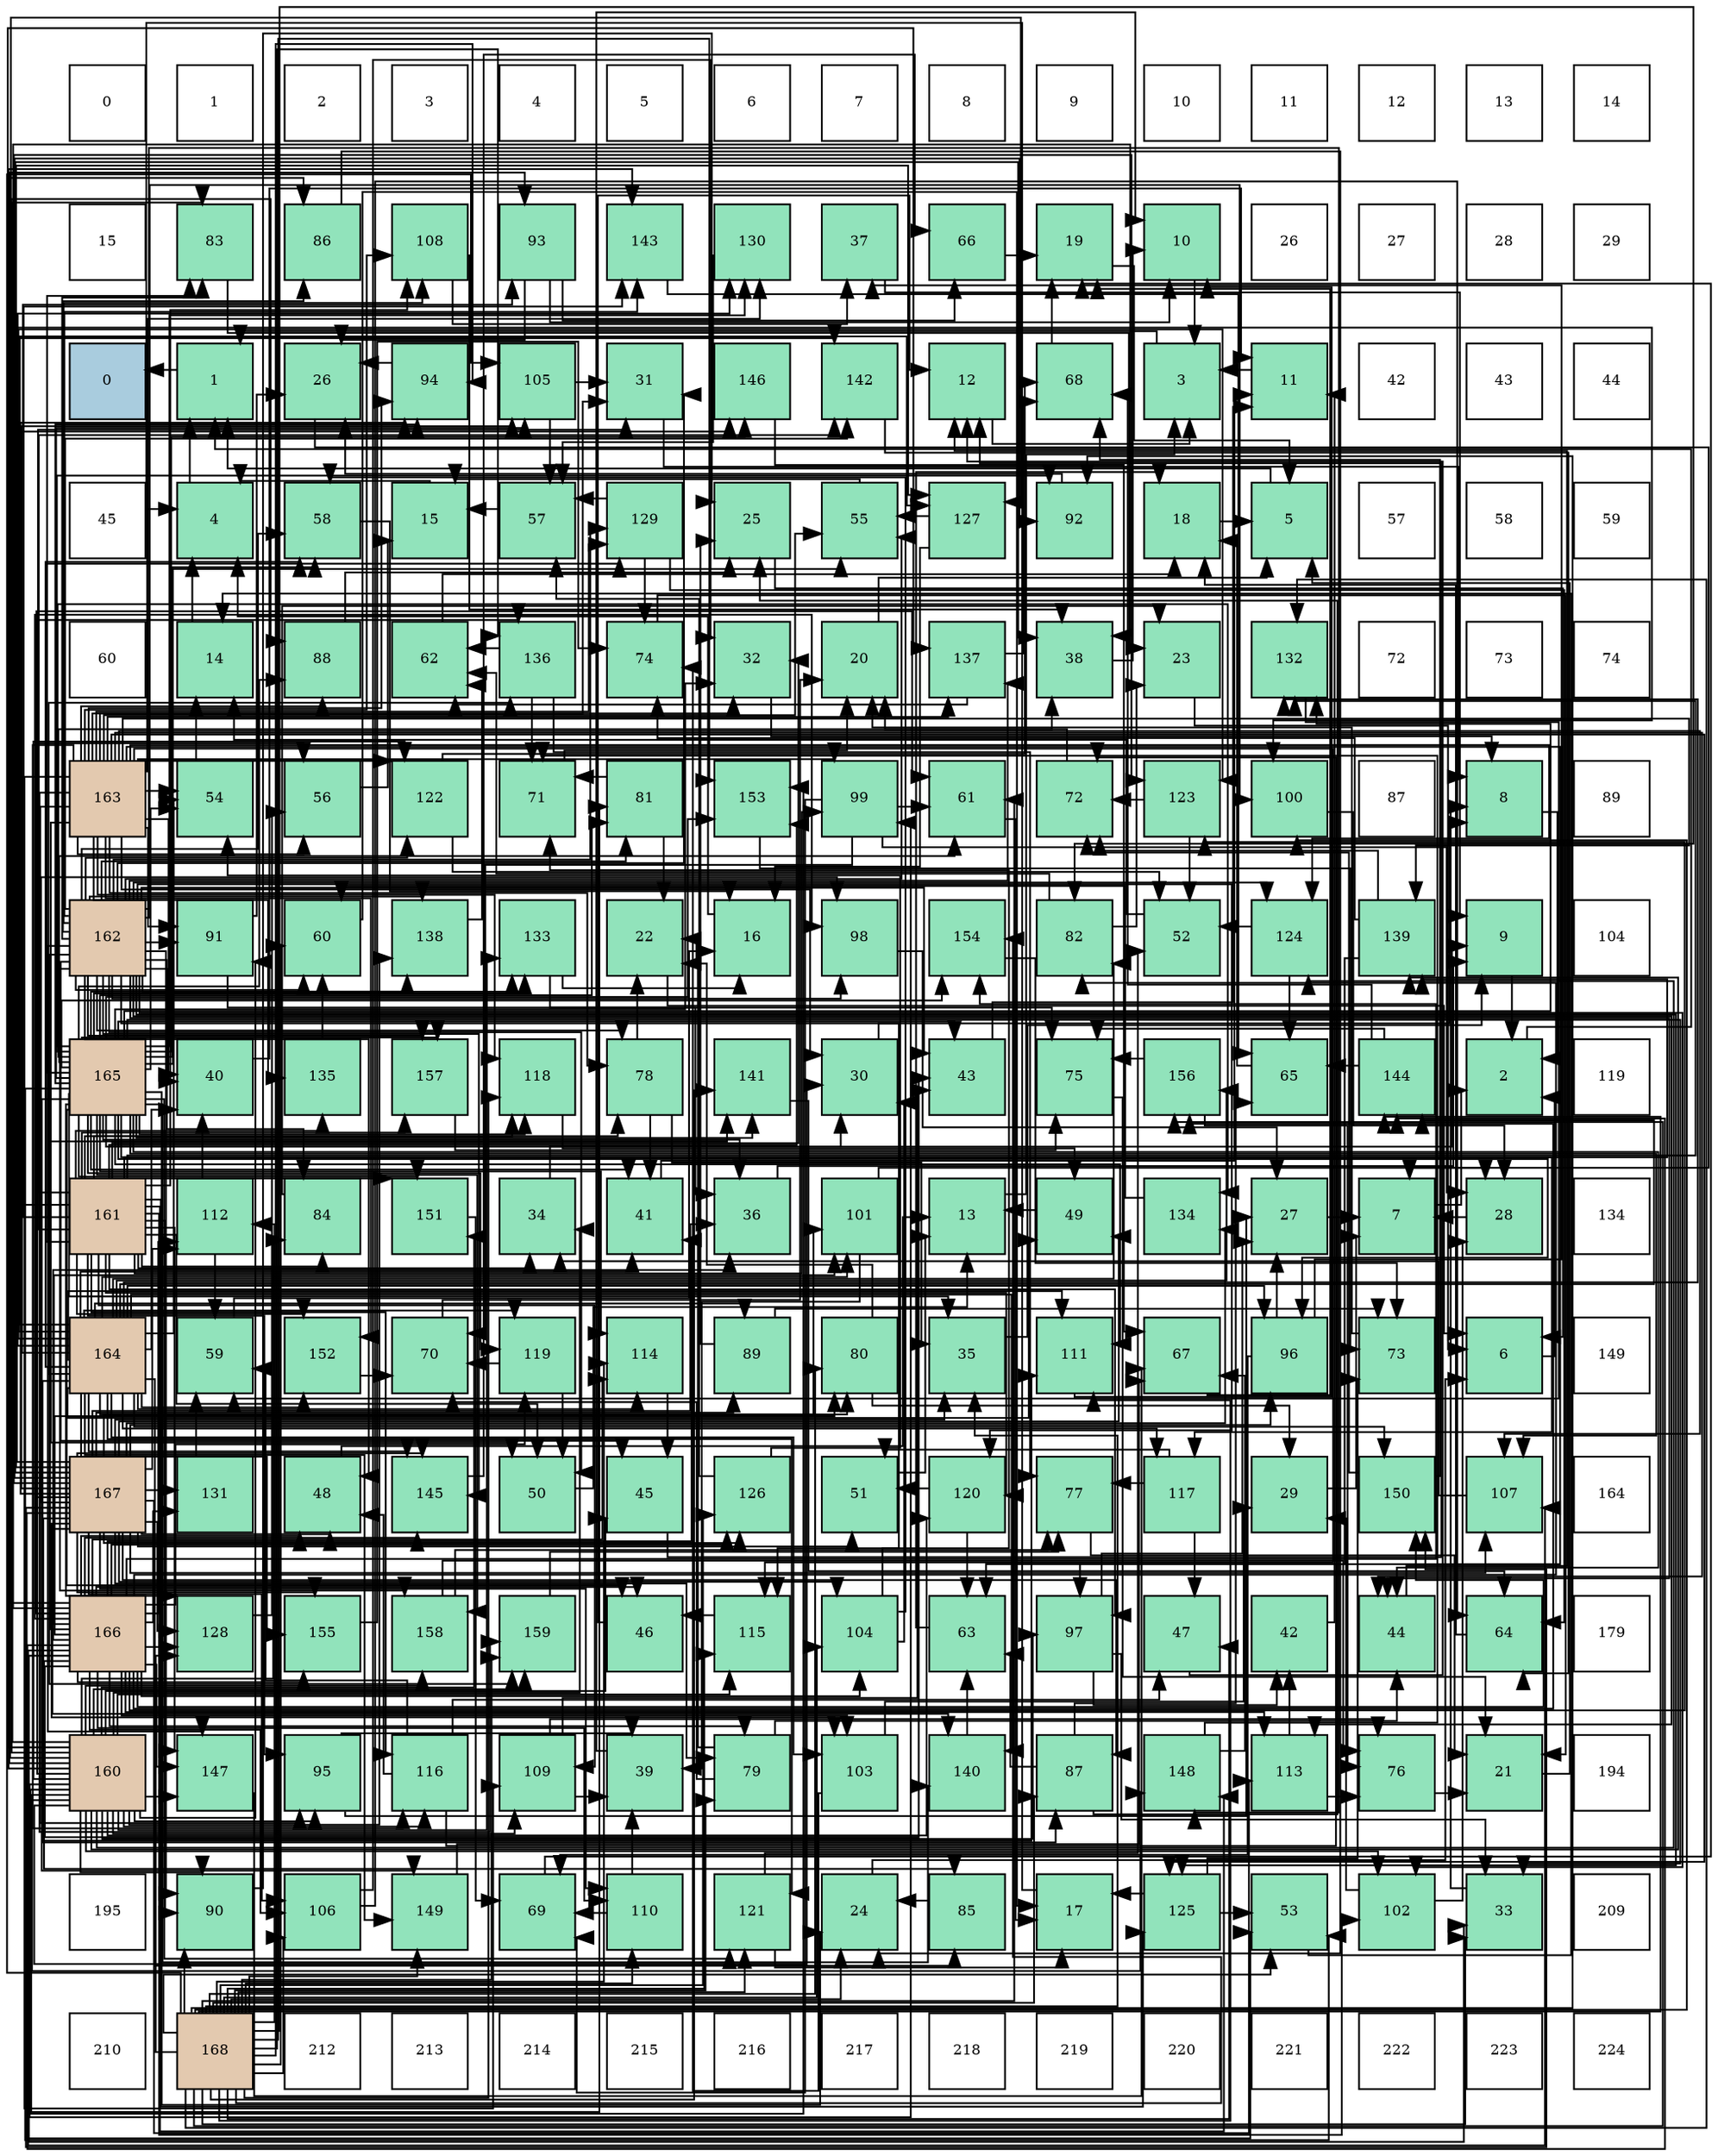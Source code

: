 digraph layout{
 rankdir=TB;
 splines=ortho;
 node [style=filled shape=square fixedsize=true width=0.6];
0[label="0", fontsize=8, fillcolor="#ffffff"];
1[label="1", fontsize=8, fillcolor="#ffffff"];
2[label="2", fontsize=8, fillcolor="#ffffff"];
3[label="3", fontsize=8, fillcolor="#ffffff"];
4[label="4", fontsize=8, fillcolor="#ffffff"];
5[label="5", fontsize=8, fillcolor="#ffffff"];
6[label="6", fontsize=8, fillcolor="#ffffff"];
7[label="7", fontsize=8, fillcolor="#ffffff"];
8[label="8", fontsize=8, fillcolor="#ffffff"];
9[label="9", fontsize=8, fillcolor="#ffffff"];
10[label="10", fontsize=8, fillcolor="#ffffff"];
11[label="11", fontsize=8, fillcolor="#ffffff"];
12[label="12", fontsize=8, fillcolor="#ffffff"];
13[label="13", fontsize=8, fillcolor="#ffffff"];
14[label="14", fontsize=8, fillcolor="#ffffff"];
15[label="15", fontsize=8, fillcolor="#ffffff"];
16[label="83", fontsize=8, fillcolor="#91e3bb"];
17[label="86", fontsize=8, fillcolor="#91e3bb"];
18[label="108", fontsize=8, fillcolor="#91e3bb"];
19[label="93", fontsize=8, fillcolor="#91e3bb"];
20[label="143", fontsize=8, fillcolor="#91e3bb"];
21[label="130", fontsize=8, fillcolor="#91e3bb"];
22[label="37", fontsize=8, fillcolor="#91e3bb"];
23[label="66", fontsize=8, fillcolor="#91e3bb"];
24[label="19", fontsize=8, fillcolor="#91e3bb"];
25[label="10", fontsize=8, fillcolor="#91e3bb"];
26[label="26", fontsize=8, fillcolor="#ffffff"];
27[label="27", fontsize=8, fillcolor="#ffffff"];
28[label="28", fontsize=8, fillcolor="#ffffff"];
29[label="29", fontsize=8, fillcolor="#ffffff"];
30[label="0", fontsize=8, fillcolor="#a9ccde"];
31[label="1", fontsize=8, fillcolor="#91e3bb"];
32[label="26", fontsize=8, fillcolor="#91e3bb"];
33[label="94", fontsize=8, fillcolor="#91e3bb"];
34[label="105", fontsize=8, fillcolor="#91e3bb"];
35[label="31", fontsize=8, fillcolor="#91e3bb"];
36[label="146", fontsize=8, fillcolor="#91e3bb"];
37[label="142", fontsize=8, fillcolor="#91e3bb"];
38[label="12", fontsize=8, fillcolor="#91e3bb"];
39[label="68", fontsize=8, fillcolor="#91e3bb"];
40[label="3", fontsize=8, fillcolor="#91e3bb"];
41[label="11", fontsize=8, fillcolor="#91e3bb"];
42[label="42", fontsize=8, fillcolor="#ffffff"];
43[label="43", fontsize=8, fillcolor="#ffffff"];
44[label="44", fontsize=8, fillcolor="#ffffff"];
45[label="45", fontsize=8, fillcolor="#ffffff"];
46[label="4", fontsize=8, fillcolor="#91e3bb"];
47[label="58", fontsize=8, fillcolor="#91e3bb"];
48[label="15", fontsize=8, fillcolor="#91e3bb"];
49[label="57", fontsize=8, fillcolor="#91e3bb"];
50[label="129", fontsize=8, fillcolor="#91e3bb"];
51[label="25", fontsize=8, fillcolor="#91e3bb"];
52[label="55", fontsize=8, fillcolor="#91e3bb"];
53[label="127", fontsize=8, fillcolor="#91e3bb"];
54[label="92", fontsize=8, fillcolor="#91e3bb"];
55[label="18", fontsize=8, fillcolor="#91e3bb"];
56[label="5", fontsize=8, fillcolor="#91e3bb"];
57[label="57", fontsize=8, fillcolor="#ffffff"];
58[label="58", fontsize=8, fillcolor="#ffffff"];
59[label="59", fontsize=8, fillcolor="#ffffff"];
60[label="60", fontsize=8, fillcolor="#ffffff"];
61[label="14", fontsize=8, fillcolor="#91e3bb"];
62[label="88", fontsize=8, fillcolor="#91e3bb"];
63[label="62", fontsize=8, fillcolor="#91e3bb"];
64[label="136", fontsize=8, fillcolor="#91e3bb"];
65[label="74", fontsize=8, fillcolor="#91e3bb"];
66[label="32", fontsize=8, fillcolor="#91e3bb"];
67[label="20", fontsize=8, fillcolor="#91e3bb"];
68[label="137", fontsize=8, fillcolor="#91e3bb"];
69[label="38", fontsize=8, fillcolor="#91e3bb"];
70[label="23", fontsize=8, fillcolor="#91e3bb"];
71[label="132", fontsize=8, fillcolor="#91e3bb"];
72[label="72", fontsize=8, fillcolor="#ffffff"];
73[label="73", fontsize=8, fillcolor="#ffffff"];
74[label="74", fontsize=8, fillcolor="#ffffff"];
75[label="163", fontsize=8, fillcolor="#e3c9af"];
76[label="54", fontsize=8, fillcolor="#91e3bb"];
77[label="56", fontsize=8, fillcolor="#91e3bb"];
78[label="122", fontsize=8, fillcolor="#91e3bb"];
79[label="71", fontsize=8, fillcolor="#91e3bb"];
80[label="81", fontsize=8, fillcolor="#91e3bb"];
81[label="153", fontsize=8, fillcolor="#91e3bb"];
82[label="99", fontsize=8, fillcolor="#91e3bb"];
83[label="61", fontsize=8, fillcolor="#91e3bb"];
84[label="72", fontsize=8, fillcolor="#91e3bb"];
85[label="123", fontsize=8, fillcolor="#91e3bb"];
86[label="100", fontsize=8, fillcolor="#91e3bb"];
87[label="87", fontsize=8, fillcolor="#ffffff"];
88[label="8", fontsize=8, fillcolor="#91e3bb"];
89[label="89", fontsize=8, fillcolor="#ffffff"];
90[label="162", fontsize=8, fillcolor="#e3c9af"];
91[label="91", fontsize=8, fillcolor="#91e3bb"];
92[label="60", fontsize=8, fillcolor="#91e3bb"];
93[label="138", fontsize=8, fillcolor="#91e3bb"];
94[label="133", fontsize=8, fillcolor="#91e3bb"];
95[label="22", fontsize=8, fillcolor="#91e3bb"];
96[label="16", fontsize=8, fillcolor="#91e3bb"];
97[label="98", fontsize=8, fillcolor="#91e3bb"];
98[label="154", fontsize=8, fillcolor="#91e3bb"];
99[label="82", fontsize=8, fillcolor="#91e3bb"];
100[label="52", fontsize=8, fillcolor="#91e3bb"];
101[label="124", fontsize=8, fillcolor="#91e3bb"];
102[label="139", fontsize=8, fillcolor="#91e3bb"];
103[label="9", fontsize=8, fillcolor="#91e3bb"];
104[label="104", fontsize=8, fillcolor="#ffffff"];
105[label="165", fontsize=8, fillcolor="#e3c9af"];
106[label="40", fontsize=8, fillcolor="#91e3bb"];
107[label="135", fontsize=8, fillcolor="#91e3bb"];
108[label="157", fontsize=8, fillcolor="#91e3bb"];
109[label="118", fontsize=8, fillcolor="#91e3bb"];
110[label="78", fontsize=8, fillcolor="#91e3bb"];
111[label="141", fontsize=8, fillcolor="#91e3bb"];
112[label="30", fontsize=8, fillcolor="#91e3bb"];
113[label="43", fontsize=8, fillcolor="#91e3bb"];
114[label="75", fontsize=8, fillcolor="#91e3bb"];
115[label="156", fontsize=8, fillcolor="#91e3bb"];
116[label="65", fontsize=8, fillcolor="#91e3bb"];
117[label="144", fontsize=8, fillcolor="#91e3bb"];
118[label="2", fontsize=8, fillcolor="#91e3bb"];
119[label="119", fontsize=8, fillcolor="#ffffff"];
120[label="161", fontsize=8, fillcolor="#e3c9af"];
121[label="112", fontsize=8, fillcolor="#91e3bb"];
122[label="84", fontsize=8, fillcolor="#91e3bb"];
123[label="151", fontsize=8, fillcolor="#91e3bb"];
124[label="34", fontsize=8, fillcolor="#91e3bb"];
125[label="41", fontsize=8, fillcolor="#91e3bb"];
126[label="36", fontsize=8, fillcolor="#91e3bb"];
127[label="101", fontsize=8, fillcolor="#91e3bb"];
128[label="13", fontsize=8, fillcolor="#91e3bb"];
129[label="49", fontsize=8, fillcolor="#91e3bb"];
130[label="134", fontsize=8, fillcolor="#91e3bb"];
131[label="27", fontsize=8, fillcolor="#91e3bb"];
132[label="7", fontsize=8, fillcolor="#91e3bb"];
133[label="28", fontsize=8, fillcolor="#91e3bb"];
134[label="134", fontsize=8, fillcolor="#ffffff"];
135[label="164", fontsize=8, fillcolor="#e3c9af"];
136[label="59", fontsize=8, fillcolor="#91e3bb"];
137[label="152", fontsize=8, fillcolor="#91e3bb"];
138[label="70", fontsize=8, fillcolor="#91e3bb"];
139[label="119", fontsize=8, fillcolor="#91e3bb"];
140[label="114", fontsize=8, fillcolor="#91e3bb"];
141[label="89", fontsize=8, fillcolor="#91e3bb"];
142[label="80", fontsize=8, fillcolor="#91e3bb"];
143[label="35", fontsize=8, fillcolor="#91e3bb"];
144[label="111", fontsize=8, fillcolor="#91e3bb"];
145[label="67", fontsize=8, fillcolor="#91e3bb"];
146[label="96", fontsize=8, fillcolor="#91e3bb"];
147[label="73", fontsize=8, fillcolor="#91e3bb"];
148[label="6", fontsize=8, fillcolor="#91e3bb"];
149[label="149", fontsize=8, fillcolor="#ffffff"];
150[label="167", fontsize=8, fillcolor="#e3c9af"];
151[label="131", fontsize=8, fillcolor="#91e3bb"];
152[label="48", fontsize=8, fillcolor="#91e3bb"];
153[label="145", fontsize=8, fillcolor="#91e3bb"];
154[label="50", fontsize=8, fillcolor="#91e3bb"];
155[label="45", fontsize=8, fillcolor="#91e3bb"];
156[label="126", fontsize=8, fillcolor="#91e3bb"];
157[label="51", fontsize=8, fillcolor="#91e3bb"];
158[label="120", fontsize=8, fillcolor="#91e3bb"];
159[label="77", fontsize=8, fillcolor="#91e3bb"];
160[label="117", fontsize=8, fillcolor="#91e3bb"];
161[label="29", fontsize=8, fillcolor="#91e3bb"];
162[label="150", fontsize=8, fillcolor="#91e3bb"];
163[label="107", fontsize=8, fillcolor="#91e3bb"];
164[label="164", fontsize=8, fillcolor="#ffffff"];
165[label="166", fontsize=8, fillcolor="#e3c9af"];
166[label="128", fontsize=8, fillcolor="#91e3bb"];
167[label="155", fontsize=8, fillcolor="#91e3bb"];
168[label="158", fontsize=8, fillcolor="#91e3bb"];
169[label="159", fontsize=8, fillcolor="#91e3bb"];
170[label="46", fontsize=8, fillcolor="#91e3bb"];
171[label="115", fontsize=8, fillcolor="#91e3bb"];
172[label="104", fontsize=8, fillcolor="#91e3bb"];
173[label="63", fontsize=8, fillcolor="#91e3bb"];
174[label="97", fontsize=8, fillcolor="#91e3bb"];
175[label="47", fontsize=8, fillcolor="#91e3bb"];
176[label="42", fontsize=8, fillcolor="#91e3bb"];
177[label="44", fontsize=8, fillcolor="#91e3bb"];
178[label="64", fontsize=8, fillcolor="#91e3bb"];
179[label="179", fontsize=8, fillcolor="#ffffff"];
180[label="160", fontsize=8, fillcolor="#e3c9af"];
181[label="147", fontsize=8, fillcolor="#91e3bb"];
182[label="95", fontsize=8, fillcolor="#91e3bb"];
183[label="116", fontsize=8, fillcolor="#91e3bb"];
184[label="109", fontsize=8, fillcolor="#91e3bb"];
185[label="39", fontsize=8, fillcolor="#91e3bb"];
186[label="79", fontsize=8, fillcolor="#91e3bb"];
187[label="103", fontsize=8, fillcolor="#91e3bb"];
188[label="140", fontsize=8, fillcolor="#91e3bb"];
189[label="87", fontsize=8, fillcolor="#91e3bb"];
190[label="148", fontsize=8, fillcolor="#91e3bb"];
191[label="113", fontsize=8, fillcolor="#91e3bb"];
192[label="76", fontsize=8, fillcolor="#91e3bb"];
193[label="21", fontsize=8, fillcolor="#91e3bb"];
194[label="194", fontsize=8, fillcolor="#ffffff"];
195[label="195", fontsize=8, fillcolor="#ffffff"];
196[label="90", fontsize=8, fillcolor="#91e3bb"];
197[label="106", fontsize=8, fillcolor="#91e3bb"];
198[label="149", fontsize=8, fillcolor="#91e3bb"];
199[label="69", fontsize=8, fillcolor="#91e3bb"];
200[label="110", fontsize=8, fillcolor="#91e3bb"];
201[label="121", fontsize=8, fillcolor="#91e3bb"];
202[label="24", fontsize=8, fillcolor="#91e3bb"];
203[label="85", fontsize=8, fillcolor="#91e3bb"];
204[label="17", fontsize=8, fillcolor="#91e3bb"];
205[label="125", fontsize=8, fillcolor="#91e3bb"];
206[label="53", fontsize=8, fillcolor="#91e3bb"];
207[label="102", fontsize=8, fillcolor="#91e3bb"];
208[label="33", fontsize=8, fillcolor="#91e3bb"];
209[label="209", fontsize=8, fillcolor="#ffffff"];
210[label="210", fontsize=8, fillcolor="#ffffff"];
211[label="168", fontsize=8, fillcolor="#e3c9af"];
212[label="212", fontsize=8, fillcolor="#ffffff"];
213[label="213", fontsize=8, fillcolor="#ffffff"];
214[label="214", fontsize=8, fillcolor="#ffffff"];
215[label="215", fontsize=8, fillcolor="#ffffff"];
216[label="216", fontsize=8, fillcolor="#ffffff"];
217[label="217", fontsize=8, fillcolor="#ffffff"];
218[label="218", fontsize=8, fillcolor="#ffffff"];
219[label="219", fontsize=8, fillcolor="#ffffff"];
220[label="220", fontsize=8, fillcolor="#ffffff"];
221[label="221", fontsize=8, fillcolor="#ffffff"];
222[label="222", fontsize=8, fillcolor="#ffffff"];
223[label="223", fontsize=8, fillcolor="#ffffff"];
224[label="224", fontsize=8, fillcolor="#ffffff"];
edge [constraint=false, style=vis];31 -> 30;
118 -> 31;
40 -> 31;
46 -> 31;
56 -> 31;
148 -> 118;
132 -> 118;
88 -> 118;
103 -> 118;
25 -> 40;
41 -> 40;
38 -> 40;
128 -> 40;
61 -> 46;
48 -> 46;
96 -> 46;
204 -> 46;
55 -> 56;
24 -> 56;
67 -> 56;
193 -> 56;
95 -> 148;
70 -> 148;
202 -> 148;
51 -> 148;
32 -> 132;
131 -> 132;
133 -> 132;
161 -> 132;
112 -> 88;
35 -> 88;
66 -> 88;
208 -> 88;
124 -> 103;
143 -> 103;
126 -> 103;
22 -> 103;
69 -> 25;
185 -> 25;
106 -> 41;
125 -> 41;
176 -> 41;
113 -> 41;
177 -> 38;
155 -> 38;
170 -> 38;
175 -> 38;
152 -> 128;
129 -> 128;
154 -> 128;
157 -> 128;
100 -> 61;
206 -> 61;
76 -> 61;
52 -> 48;
77 -> 48;
49 -> 48;
47 -> 96;
136 -> 96;
92 -> 204;
83 -> 204;
63 -> 55;
173 -> 55;
178 -> 55;
116 -> 55;
23 -> 24;
145 -> 24;
39 -> 24;
199 -> 24;
138 -> 67;
79 -> 67;
84 -> 67;
147 -> 67;
65 -> 193;
114 -> 193;
192 -> 193;
159 -> 193;
110 -> 95;
110 -> 143;
110 -> 125;
186 -> 95;
186 -> 177;
186 -> 138;
142 -> 95;
142 -> 161;
80 -> 95;
80 -> 79;
99 -> 70;
99 -> 63;
16 -> 70;
122 -> 70;
203 -> 202;
17 -> 202;
189 -> 51;
189 -> 173;
189 -> 116;
62 -> 51;
141 -> 51;
141 -> 147;
196 -> 51;
91 -> 32;
91 -> 126;
54 -> 32;
19 -> 25;
19 -> 32;
19 -> 23;
33 -> 32;
182 -> 131;
182 -> 185;
146 -> 131;
146 -> 22;
146 -> 199;
174 -> 131;
174 -> 208;
174 -> 176;
97 -> 131;
82 -> 133;
82 -> 83;
82 -> 199;
82 -> 138;
86 -> 133;
127 -> 133;
127 -> 185;
207 -> 133;
207 -> 161;
187 -> 161;
187 -> 65;
172 -> 112;
172 -> 47;
172 -> 79;
34 -> 35;
34 -> 49;
197 -> 66;
197 -> 178;
163 -> 124;
18 -> 22;
18 -> 69;
184 -> 185;
184 -> 113;
184 -> 192;
200 -> 185;
200 -> 199;
144 -> 25;
121 -> 106;
121 -> 136;
191 -> 176;
191 -> 192;
140 -> 155;
171 -> 170;
183 -> 175;
183 -> 152;
183 -> 136;
183 -> 84;
160 -> 175;
160 -> 157;
160 -> 159;
109 -> 129;
139 -> 154;
139 -> 138;
158 -> 157;
158 -> 173;
201 -> 204;
201 -> 100;
78 -> 100;
78 -> 39;
85 -> 100;
85 -> 84;
101 -> 100;
101 -> 116;
205 -> 204;
205 -> 206;
205 -> 147;
156 -> 76;
156 -> 49;
53 -> 96;
53 -> 52;
166 -> 77;
50 -> 49;
50 -> 178;
50 -> 65;
21 -> 49;
151 -> 136;
71 -> 136;
94 -> 96;
94 -> 114;
130 -> 92;
107 -> 92;
64 -> 63;
64 -> 79;
64 -> 159;
68 -> 63;
68 -> 39;
93 -> 63;
102 -> 173;
102 -> 84;
102 -> 65;
188 -> 173;
111 -> 178;
37 -> 178;
20 -> 116;
117 -> 116;
117 -> 39;
117 -> 114;
153 -> 23;
36 -> 145;
181 -> 145;
190 -> 145;
190 -> 79;
198 -> 145;
162 -> 39;
162 -> 84;
123 -> 199;
137 -> 138;
81 -> 147;
98 -> 147;
167 -> 65;
115 -> 114;
115 -> 192;
108 -> 114;
168 -> 192;
168 -> 159;
169 -> 159;
180 -> 112;
180 -> 124;
180 -> 155;
180 -> 77;
180 -> 80;
180 -> 16;
180 -> 122;
180 -> 17;
180 -> 62;
180 -> 196;
180 -> 91;
180 -> 19;
180 -> 182;
180 -> 174;
180 -> 82;
180 -> 207;
180 -> 184;
180 -> 171;
180 -> 183;
180 -> 158;
180 -> 78;
180 -> 101;
180 -> 94;
180 -> 68;
180 -> 93;
180 -> 102;
180 -> 20;
180 -> 181;
180 -> 190;
180 -> 123;
180 -> 81;
180 -> 168;
180 -> 169;
120 -> 35;
120 -> 66;
120 -> 124;
120 -> 154;
120 -> 110;
120 -> 122;
120 -> 196;
120 -> 19;
120 -> 182;
120 -> 174;
120 -> 82;
120 -> 207;
120 -> 18;
120 -> 184;
120 -> 183;
120 -> 109;
120 -> 158;
120 -> 205;
120 -> 50;
120 -> 71;
120 -> 107;
120 -> 102;
120 -> 37;
120 -> 20;
120 -> 181;
120 -> 190;
120 -> 123;
120 -> 137;
120 -> 81;
120 -> 108;
90 -> 35;
90 -> 106;
90 -> 113;
90 -> 177;
90 -> 155;
90 -> 152;
90 -> 154;
90 -> 52;
90 -> 47;
90 -> 92;
90 -> 110;
90 -> 80;
90 -> 16;
90 -> 122;
90 -> 17;
90 -> 196;
90 -> 91;
90 -> 97;
90 -> 86;
90 -> 207;
90 -> 18;
90 -> 191;
90 -> 171;
90 -> 158;
90 -> 78;
90 -> 101;
90 -> 205;
90 -> 50;
90 -> 94;
90 -> 68;
90 -> 93;
90 -> 37;
90 -> 20;
90 -> 153;
90 -> 181;
90 -> 190;
90 -> 108;
90 -> 168;
90 -> 169;
75 -> 112;
75 -> 35;
75 -> 66;
75 -> 106;
75 -> 177;
75 -> 154;
75 -> 76;
75 -> 52;
75 -> 77;
75 -> 110;
75 -> 62;
75 -> 91;
75 -> 33;
75 -> 182;
75 -> 174;
75 -> 82;
75 -> 163;
75 -> 18;
75 -> 184;
75 -> 171;
75 -> 183;
75 -> 109;
75 -> 78;
75 -> 101;
75 -> 205;
75 -> 50;
75 -> 21;
75 -> 107;
75 -> 68;
75 -> 102;
75 -> 137;
75 -> 169;
135 -> 106;
135 -> 125;
135 -> 129;
135 -> 76;
135 -> 47;
135 -> 142;
135 -> 99;
135 -> 203;
135 -> 189;
135 -> 141;
135 -> 146;
135 -> 127;
135 -> 187;
135 -> 144;
135 -> 140;
135 -> 160;
135 -> 139;
135 -> 201;
135 -> 85;
135 -> 53;
135 -> 21;
135 -> 71;
135 -> 64;
135 -> 188;
135 -> 37;
135 -> 117;
135 -> 153;
135 -> 36;
135 -> 198;
135 -> 162;
135 -> 137;
135 -> 167;
135 -> 115;
105 -> 202;
105 -> 112;
105 -> 66;
105 -> 208;
105 -> 143;
105 -> 126;
105 -> 69;
105 -> 125;
105 -> 113;
105 -> 177;
105 -> 170;
105 -> 206;
105 -> 76;
105 -> 52;
105 -> 47;
105 -> 83;
105 -> 80;
105 -> 16;
105 -> 62;
105 -> 54;
105 -> 33;
105 -> 146;
105 -> 34;
105 -> 163;
105 -> 144;
105 -> 140;
105 -> 160;
105 -> 109;
105 -> 139;
105 -> 201;
105 -> 166;
105 -> 21;
105 -> 71;
105 -> 94;
105 -> 130;
105 -> 93;
105 -> 188;
105 -> 111;
105 -> 36;
105 -> 198;
105 -> 123;
105 -> 81;
105 -> 98;
105 -> 108;
105 -> 168;
165 -> 208;
165 -> 126;
165 -> 69;
165 -> 125;
165 -> 113;
165 -> 170;
165 -> 152;
165 -> 186;
165 -> 142;
165 -> 99;
165 -> 203;
165 -> 97;
165 -> 127;
165 -> 187;
165 -> 172;
165 -> 197;
165 -> 163;
165 -> 200;
165 -> 121;
165 -> 191;
165 -> 140;
165 -> 139;
165 -> 85;
165 -> 156;
165 -> 53;
165 -> 166;
165 -> 151;
165 -> 64;
165 -> 111;
165 -> 117;
165 -> 153;
165 -> 181;
165 -> 162;
165 -> 98;
165 -> 167;
165 -> 115;
150 -> 143;
150 -> 126;
150 -> 69;
150 -> 152;
150 -> 129;
150 -> 157;
150 -> 206;
150 -> 83;
150 -> 186;
150 -> 189;
150 -> 141;
150 -> 54;
150 -> 33;
150 -> 146;
150 -> 97;
150 -> 86;
150 -> 127;
150 -> 187;
150 -> 172;
150 -> 34;
150 -> 197;
150 -> 163;
150 -> 200;
150 -> 144;
150 -> 121;
150 -> 191;
150 -> 85;
150 -> 156;
150 -> 53;
150 -> 166;
150 -> 151;
150 -> 130;
150 -> 188;
150 -> 153;
150 -> 162;
150 -> 167;
211 -> 202;
211 -> 208;
211 -> 143;
211 -> 175;
211 -> 206;
211 -> 92;
211 -> 83;
211 -> 186;
211 -> 142;
211 -> 99;
211 -> 189;
211 -> 196;
211 -> 54;
211 -> 33;
211 -> 86;
211 -> 172;
211 -> 34;
211 -> 197;
211 -> 200;
211 -> 144;
211 -> 121;
211 -> 140;
211 -> 171;
211 -> 109;
211 -> 201;
211 -> 156;
211 -> 166;
211 -> 71;
211 -> 64;
211 -> 111;
211 -> 117;
211 -> 198;
211 -> 81;
211 -> 98;
211 -> 115;
211 -> 169;
edge [constraint=true, style=invis];
0 -> 15 -> 30 -> 45 -> 60 -> 75 -> 90 -> 105 -> 120 -> 135 -> 150 -> 165 -> 180 -> 195 -> 210;
1 -> 16 -> 31 -> 46 -> 61 -> 76 -> 91 -> 106 -> 121 -> 136 -> 151 -> 166 -> 181 -> 196 -> 211;
2 -> 17 -> 32 -> 47 -> 62 -> 77 -> 92 -> 107 -> 122 -> 137 -> 152 -> 167 -> 182 -> 197 -> 212;
3 -> 18 -> 33 -> 48 -> 63 -> 78 -> 93 -> 108 -> 123 -> 138 -> 153 -> 168 -> 183 -> 198 -> 213;
4 -> 19 -> 34 -> 49 -> 64 -> 79 -> 94 -> 109 -> 124 -> 139 -> 154 -> 169 -> 184 -> 199 -> 214;
5 -> 20 -> 35 -> 50 -> 65 -> 80 -> 95 -> 110 -> 125 -> 140 -> 155 -> 170 -> 185 -> 200 -> 215;
6 -> 21 -> 36 -> 51 -> 66 -> 81 -> 96 -> 111 -> 126 -> 141 -> 156 -> 171 -> 186 -> 201 -> 216;
7 -> 22 -> 37 -> 52 -> 67 -> 82 -> 97 -> 112 -> 127 -> 142 -> 157 -> 172 -> 187 -> 202 -> 217;
8 -> 23 -> 38 -> 53 -> 68 -> 83 -> 98 -> 113 -> 128 -> 143 -> 158 -> 173 -> 188 -> 203 -> 218;
9 -> 24 -> 39 -> 54 -> 69 -> 84 -> 99 -> 114 -> 129 -> 144 -> 159 -> 174 -> 189 -> 204 -> 219;
10 -> 25 -> 40 -> 55 -> 70 -> 85 -> 100 -> 115 -> 130 -> 145 -> 160 -> 175 -> 190 -> 205 -> 220;
11 -> 26 -> 41 -> 56 -> 71 -> 86 -> 101 -> 116 -> 131 -> 146 -> 161 -> 176 -> 191 -> 206 -> 221;
12 -> 27 -> 42 -> 57 -> 72 -> 87 -> 102 -> 117 -> 132 -> 147 -> 162 -> 177 -> 192 -> 207 -> 222;
13 -> 28 -> 43 -> 58 -> 73 -> 88 -> 103 -> 118 -> 133 -> 148 -> 163 -> 178 -> 193 -> 208 -> 223;
14 -> 29 -> 44 -> 59 -> 74 -> 89 -> 104 -> 119 -> 134 -> 149 -> 164 -> 179 -> 194 -> 209 -> 224;
rank = same {0 -> 1 -> 2 -> 3 -> 4 -> 5 -> 6 -> 7 -> 8 -> 9 -> 10 -> 11 -> 12 -> 13 -> 14};
rank = same {15 -> 16 -> 17 -> 18 -> 19 -> 20 -> 21 -> 22 -> 23 -> 24 -> 25 -> 26 -> 27 -> 28 -> 29};
rank = same {30 -> 31 -> 32 -> 33 -> 34 -> 35 -> 36 -> 37 -> 38 -> 39 -> 40 -> 41 -> 42 -> 43 -> 44};
rank = same {45 -> 46 -> 47 -> 48 -> 49 -> 50 -> 51 -> 52 -> 53 -> 54 -> 55 -> 56 -> 57 -> 58 -> 59};
rank = same {60 -> 61 -> 62 -> 63 -> 64 -> 65 -> 66 -> 67 -> 68 -> 69 -> 70 -> 71 -> 72 -> 73 -> 74};
rank = same {75 -> 76 -> 77 -> 78 -> 79 -> 80 -> 81 -> 82 -> 83 -> 84 -> 85 -> 86 -> 87 -> 88 -> 89};
rank = same {90 -> 91 -> 92 -> 93 -> 94 -> 95 -> 96 -> 97 -> 98 -> 99 -> 100 -> 101 -> 102 -> 103 -> 104};
rank = same {105 -> 106 -> 107 -> 108 -> 109 -> 110 -> 111 -> 112 -> 113 -> 114 -> 115 -> 116 -> 117 -> 118 -> 119};
rank = same {120 -> 121 -> 122 -> 123 -> 124 -> 125 -> 126 -> 127 -> 128 -> 129 -> 130 -> 131 -> 132 -> 133 -> 134};
rank = same {135 -> 136 -> 137 -> 138 -> 139 -> 140 -> 141 -> 142 -> 143 -> 144 -> 145 -> 146 -> 147 -> 148 -> 149};
rank = same {150 -> 151 -> 152 -> 153 -> 154 -> 155 -> 156 -> 157 -> 158 -> 159 -> 160 -> 161 -> 162 -> 163 -> 164};
rank = same {165 -> 166 -> 167 -> 168 -> 169 -> 170 -> 171 -> 172 -> 173 -> 174 -> 175 -> 176 -> 177 -> 178 -> 179};
rank = same {180 -> 181 -> 182 -> 183 -> 184 -> 185 -> 186 -> 187 -> 188 -> 189 -> 190 -> 191 -> 192 -> 193 -> 194};
rank = same {195 -> 196 -> 197 -> 198 -> 199 -> 200 -> 201 -> 202 -> 203 -> 204 -> 205 -> 206 -> 207 -> 208 -> 209};
rank = same {210 -> 211 -> 212 -> 213 -> 214 -> 215 -> 216 -> 217 -> 218 -> 219 -> 220 -> 221 -> 222 -> 223 -> 224};
}